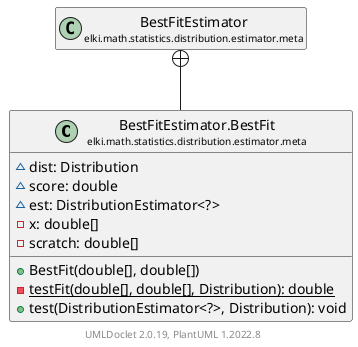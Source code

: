 @startuml
    remove .*\.(Instance|Par|Parameterizer|Factory)$
    set namespaceSeparator none
    hide empty fields
    hide empty methods

    class "<size:14>BestFitEstimator.BestFit\n<size:10>elki.math.statistics.distribution.estimator.meta" as elki.math.statistics.distribution.estimator.meta.BestFitEstimator.BestFit {
        ~dist: Distribution
        ~score: double
        ~est: DistributionEstimator<?>
        -x: double[]
        -scratch: double[]
        +BestFit(double[], double[])
        {static} -testFit(double[], double[], Distribution): double
        +test(DistributionEstimator<?>, Distribution): void
    }

    class "<size:14>BestFitEstimator\n<size:10>elki.math.statistics.distribution.estimator.meta" as elki.math.statistics.distribution.estimator.meta.BestFitEstimator [[BestFitEstimator.html]]

    elki.math.statistics.distribution.estimator.meta.BestFitEstimator +-- elki.math.statistics.distribution.estimator.meta.BestFitEstimator.BestFit

    center footer UMLDoclet 2.0.19, PlantUML 1.2022.8
@enduml
